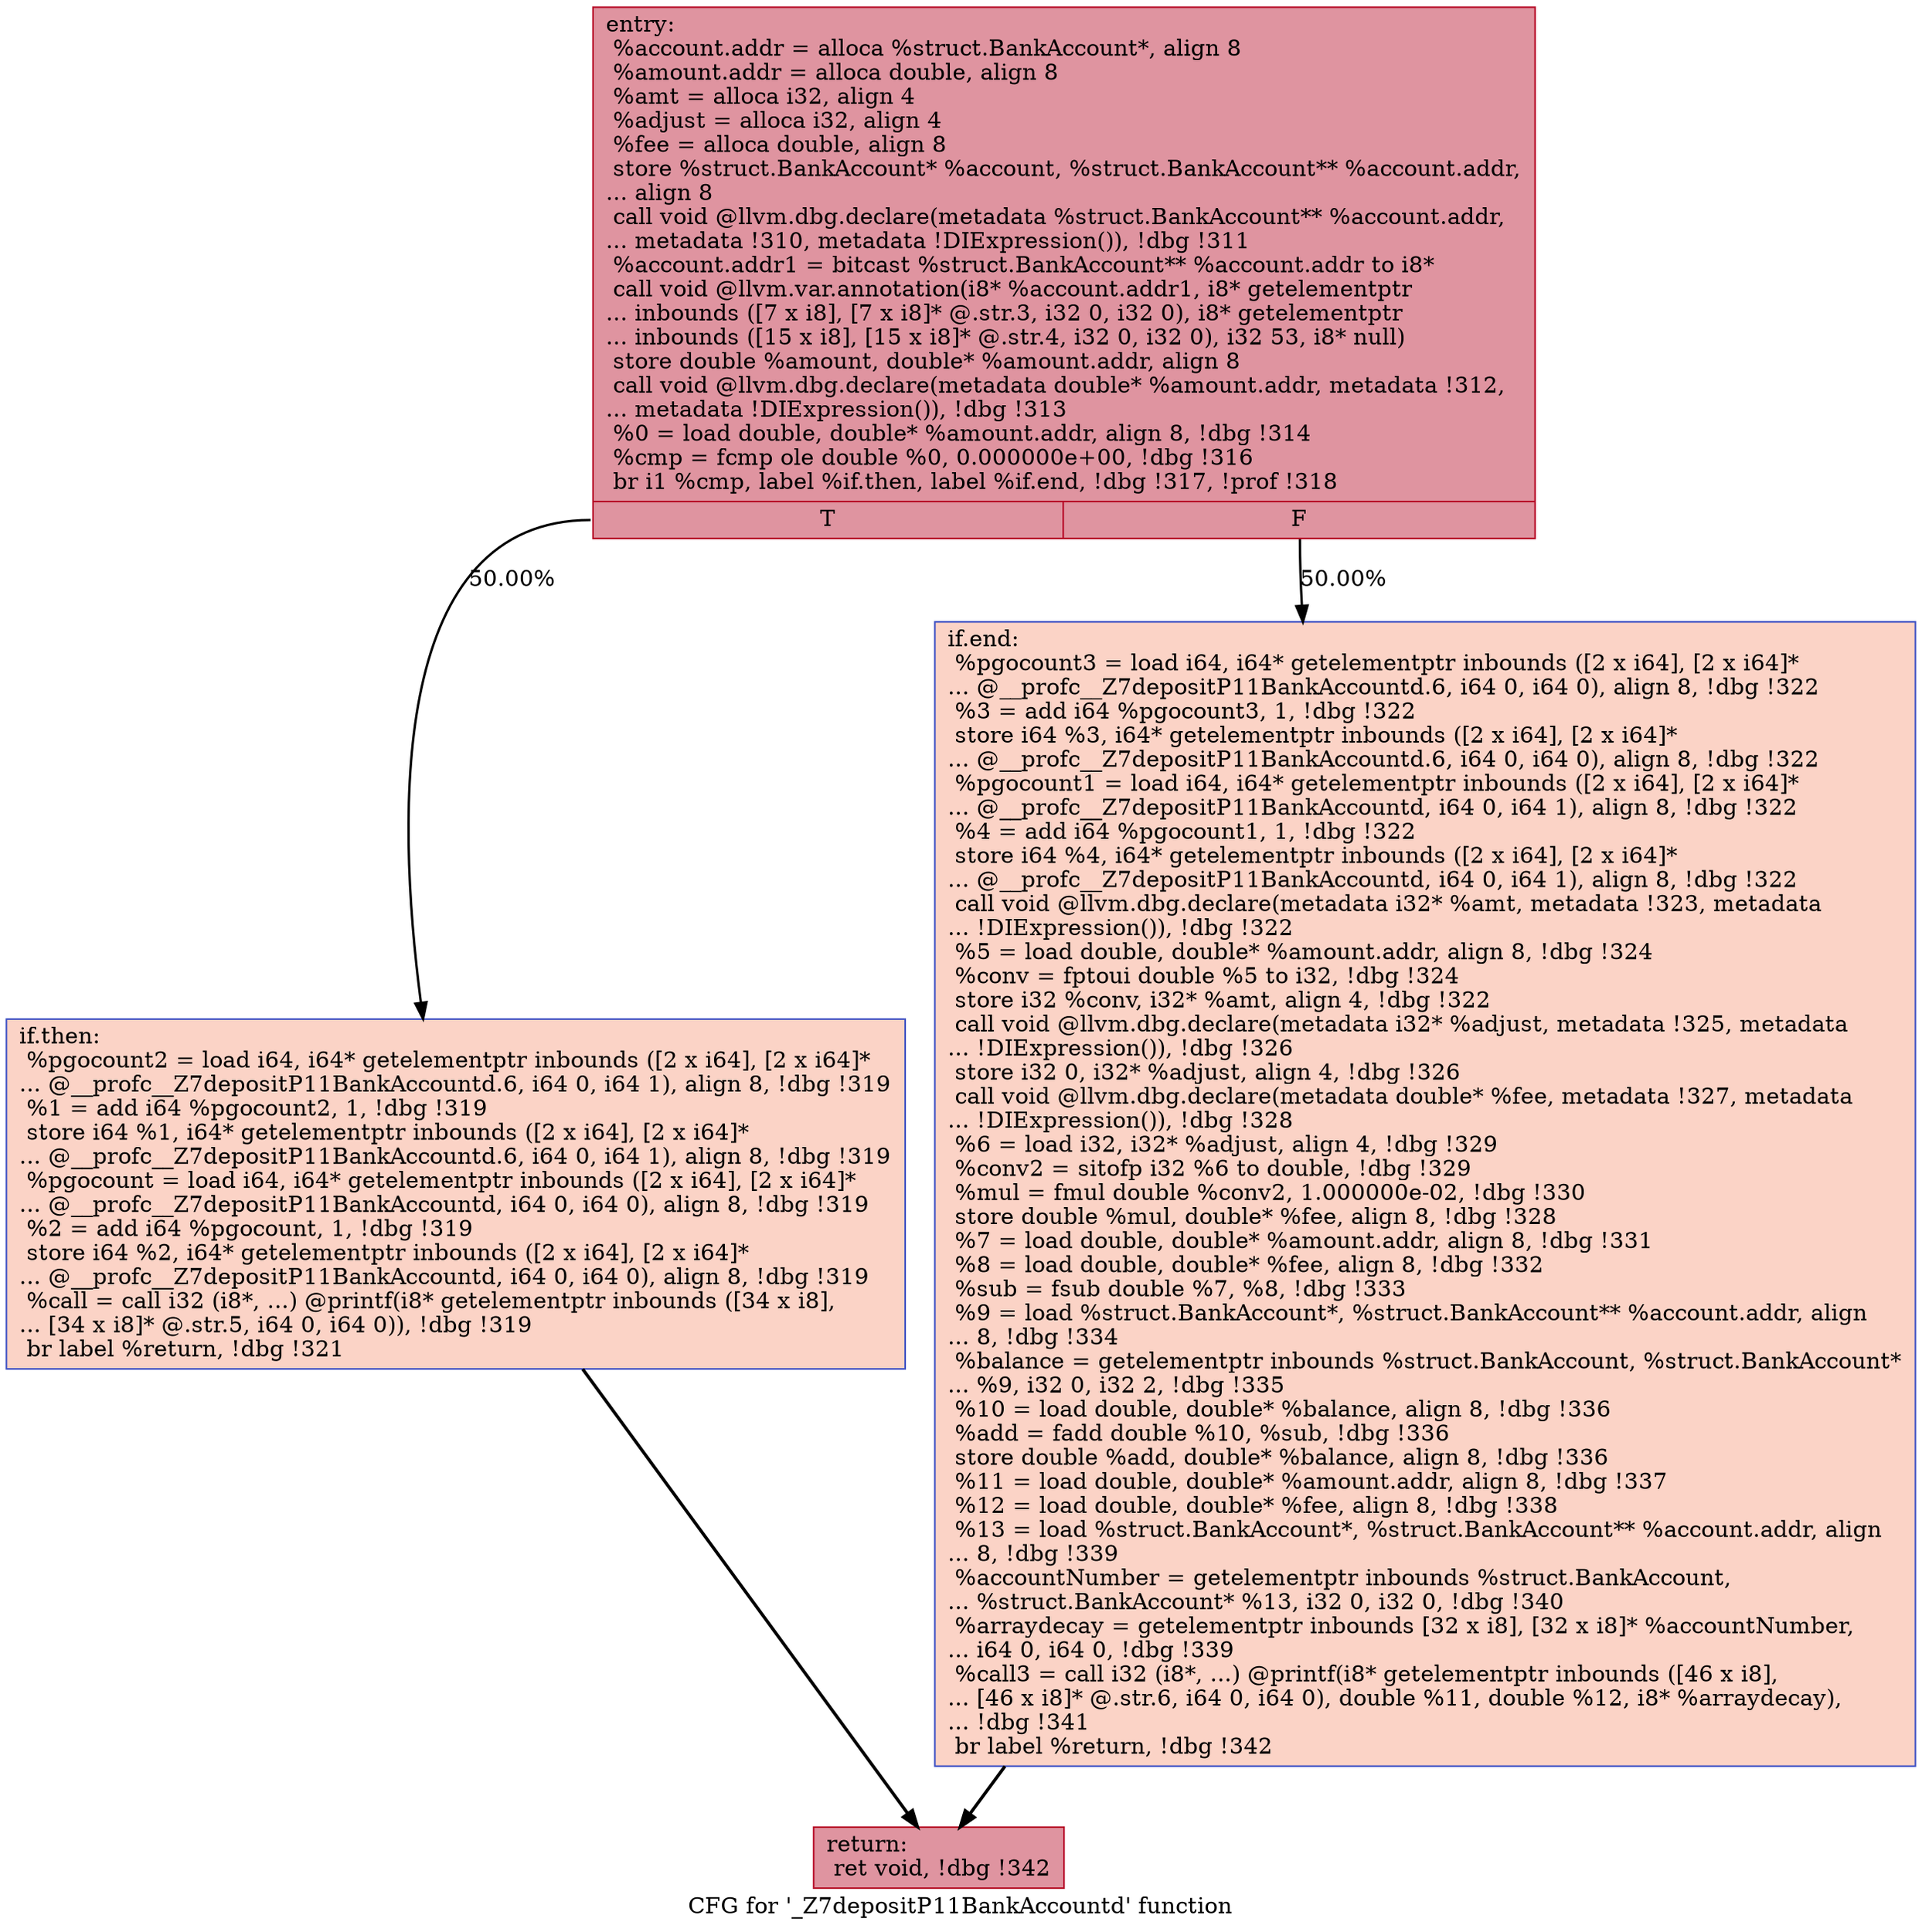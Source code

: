 digraph "CFG for '_Z7depositP11BankAccountd' function" {
	label="CFG for '_Z7depositP11BankAccountd' function";

	Node0x5588c5a73620 [shape=record,color="#b70d28ff", style=filled, fillcolor="#b70d2870",label="{entry:\l  %account.addr = alloca %struct.BankAccount*, align 8\l  %amount.addr = alloca double, align 8\l  %amt = alloca i32, align 4\l  %adjust = alloca i32, align 4\l  %fee = alloca double, align 8\l  store %struct.BankAccount* %account, %struct.BankAccount** %account.addr,\l... align 8\l  call void @llvm.dbg.declare(metadata %struct.BankAccount** %account.addr,\l... metadata !310, metadata !DIExpression()), !dbg !311\l  %account.addr1 = bitcast %struct.BankAccount** %account.addr to i8*\l  call void @llvm.var.annotation(i8* %account.addr1, i8* getelementptr\l... inbounds ([7 x i8], [7 x i8]* @.str.3, i32 0, i32 0), i8* getelementptr\l... inbounds ([15 x i8], [15 x i8]* @.str.4, i32 0, i32 0), i32 53, i8* null)\l  store double %amount, double* %amount.addr, align 8\l  call void @llvm.dbg.declare(metadata double* %amount.addr, metadata !312,\l... metadata !DIExpression()), !dbg !313\l  %0 = load double, double* %amount.addr, align 8, !dbg !314\l  %cmp = fcmp ole double %0, 0.000000e+00, !dbg !316\l  br i1 %cmp, label %if.then, label %if.end, !dbg !317, !prof !318\l|{<s0>T|<s1>F}}"];
	Node0x5588c5a73620:s0 -> Node0x5588c5a74fc0[label="50.00%" penwidth=1.50];
	Node0x5588c5a73620:s1 -> Node0x5588c5a786a0[label="50.00%" penwidth=1.50];
	Node0x5588c5a74fc0 [shape=record,color="#3d50c3ff", style=filled, fillcolor="#f59c7d70",label="{if.then:                                          \l  %pgocount2 = load i64, i64* getelementptr inbounds ([2 x i64], [2 x i64]*\l... @__profc__Z7depositP11BankAccountd.6, i64 0, i64 1), align 8, !dbg !319\l  %1 = add i64 %pgocount2, 1, !dbg !319\l  store i64 %1, i64* getelementptr inbounds ([2 x i64], [2 x i64]*\l... @__profc__Z7depositP11BankAccountd.6, i64 0, i64 1), align 8, !dbg !319\l  %pgocount = load i64, i64* getelementptr inbounds ([2 x i64], [2 x i64]*\l... @__profc__Z7depositP11BankAccountd, i64 0, i64 0), align 8, !dbg !319\l  %2 = add i64 %pgocount, 1, !dbg !319\l  store i64 %2, i64* getelementptr inbounds ([2 x i64], [2 x i64]*\l... @__profc__Z7depositP11BankAccountd, i64 0, i64 0), align 8, !dbg !319\l  %call = call i32 (i8*, ...) @printf(i8* getelementptr inbounds ([34 x i8],\l... [34 x i8]* @.str.5, i64 0, i64 0)), !dbg !319\l  br label %return, !dbg !321\l}"];
	Node0x5588c5a74fc0 -> Node0x5588c5a786f0[penwidth=2];
	Node0x5588c5a786a0 [shape=record,color="#3d50c3ff", style=filled, fillcolor="#f59c7d70",label="{if.end:                                           \l  %pgocount3 = load i64, i64* getelementptr inbounds ([2 x i64], [2 x i64]*\l... @__profc__Z7depositP11BankAccountd.6, i64 0, i64 0), align 8, !dbg !322\l  %3 = add i64 %pgocount3, 1, !dbg !322\l  store i64 %3, i64* getelementptr inbounds ([2 x i64], [2 x i64]*\l... @__profc__Z7depositP11BankAccountd.6, i64 0, i64 0), align 8, !dbg !322\l  %pgocount1 = load i64, i64* getelementptr inbounds ([2 x i64], [2 x i64]*\l... @__profc__Z7depositP11BankAccountd, i64 0, i64 1), align 8, !dbg !322\l  %4 = add i64 %pgocount1, 1, !dbg !322\l  store i64 %4, i64* getelementptr inbounds ([2 x i64], [2 x i64]*\l... @__profc__Z7depositP11BankAccountd, i64 0, i64 1), align 8, !dbg !322\l  call void @llvm.dbg.declare(metadata i32* %amt, metadata !323, metadata\l... !DIExpression()), !dbg !322\l  %5 = load double, double* %amount.addr, align 8, !dbg !324\l  %conv = fptoui double %5 to i32, !dbg !324\l  store i32 %conv, i32* %amt, align 4, !dbg !322\l  call void @llvm.dbg.declare(metadata i32* %adjust, metadata !325, metadata\l... !DIExpression()), !dbg !326\l  store i32 0, i32* %adjust, align 4, !dbg !326\l  call void @llvm.dbg.declare(metadata double* %fee, metadata !327, metadata\l... !DIExpression()), !dbg !328\l  %6 = load i32, i32* %adjust, align 4, !dbg !329\l  %conv2 = sitofp i32 %6 to double, !dbg !329\l  %mul = fmul double %conv2, 1.000000e-02, !dbg !330\l  store double %mul, double* %fee, align 8, !dbg !328\l  %7 = load double, double* %amount.addr, align 8, !dbg !331\l  %8 = load double, double* %fee, align 8, !dbg !332\l  %sub = fsub double %7, %8, !dbg !333\l  %9 = load %struct.BankAccount*, %struct.BankAccount** %account.addr, align\l... 8, !dbg !334\l  %balance = getelementptr inbounds %struct.BankAccount, %struct.BankAccount*\l... %9, i32 0, i32 2, !dbg !335\l  %10 = load double, double* %balance, align 8, !dbg !336\l  %add = fadd double %10, %sub, !dbg !336\l  store double %add, double* %balance, align 8, !dbg !336\l  %11 = load double, double* %amount.addr, align 8, !dbg !337\l  %12 = load double, double* %fee, align 8, !dbg !338\l  %13 = load %struct.BankAccount*, %struct.BankAccount** %account.addr, align\l... 8, !dbg !339\l  %accountNumber = getelementptr inbounds %struct.BankAccount,\l... %struct.BankAccount* %13, i32 0, i32 0, !dbg !340\l  %arraydecay = getelementptr inbounds [32 x i8], [32 x i8]* %accountNumber,\l... i64 0, i64 0, !dbg !339\l  %call3 = call i32 (i8*, ...) @printf(i8* getelementptr inbounds ([46 x i8],\l... [46 x i8]* @.str.6, i64 0, i64 0), double %11, double %12, i8* %arraydecay),\l... !dbg !341\l  br label %return, !dbg !342\l}"];
	Node0x5588c5a786a0 -> Node0x5588c5a786f0[penwidth=2];
	Node0x5588c5a786f0 [shape=record,color="#b70d28ff", style=filled, fillcolor="#b70d2870",label="{return:                                           \l  ret void, !dbg !342\l}"];
}
